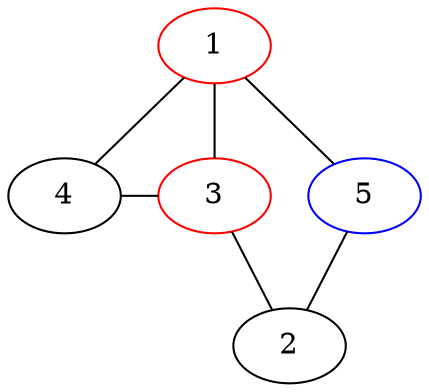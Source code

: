graph {
  1 -- 4 -- 3;
  1 -- 5 -- 2;
  1 -- 3 -- 2;

  {
    rank="same";
    5;
    3;
    4;

  }

  1 [color="red"];
  3 [color="red"];
  5 [color="blue"];

}
